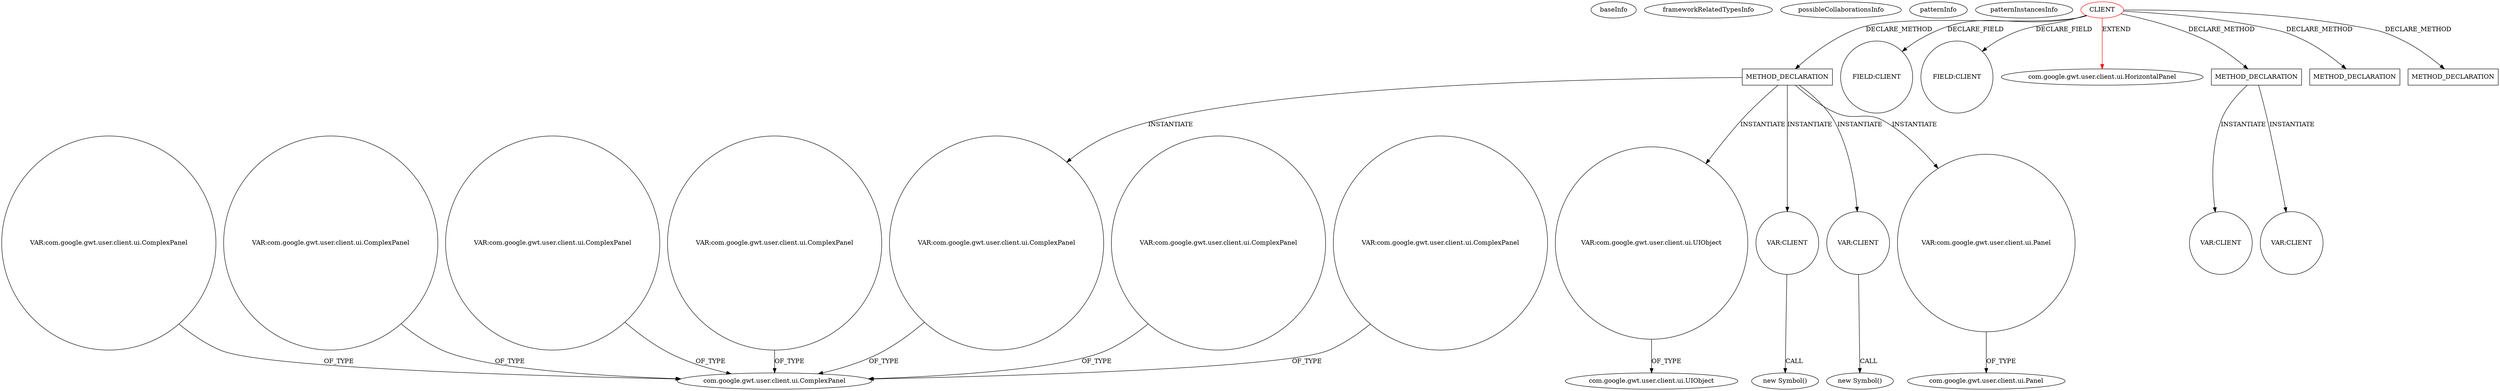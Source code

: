 digraph {
baseInfo[graphId=838,category="pattern",isAnonymous=false,possibleRelation=false]
frameworkRelatedTypesInfo[0="com.google.gwt.user.client.ui.HorizontalPanel"]
possibleCollaborationsInfo[]
patternInfo[frequency=2.0,patternRootClient=0]
patternInstancesInfo[0="luxferrari-AlgebrApp~/luxferrari-AlgebrApp/AlgebrApp-master/AlgebrApp/src/org/luxferrari/algebrapp/client/SubPolynomial.java~SubPolynomial~3660",1="luxferrari-AlgebrApp~/luxferrari-AlgebrApp/AlgebrApp-master/AlgebrApp/src/org/luxferrari/algebrapp/client/Product.java~Product~3664"]
17[label="new Symbol()",vertexType="CONSTRUCTOR_CALL",isFrameworkType=false]
18[label="VAR:CLIENT",vertexType="VARIABLE_EXPRESION",isFrameworkType=false,shape=circle]
7[label="METHOD_DECLARATION",vertexType="CLIENT_METHOD_DECLARATION",isFrameworkType=false,shape=box]
8[label="VAR:com.google.gwt.user.client.ui.Panel",vertexType="VARIABLE_EXPRESION",isFrameworkType=false,shape=circle]
87[label="VAR:com.google.gwt.user.client.ui.UIObject",vertexType="VARIABLE_EXPRESION",isFrameworkType=false,shape=circle]
0[label="CLIENT",vertexType="ROOT_CLIENT_CLASS_DECLARATION",isFrameworkType=false,color=red]
10[label="com.google.gwt.user.client.ui.Panel",vertexType="FRAMEWORK_CLASS_TYPE",isFrameworkType=false]
23[label="com.google.gwt.user.client.ui.UIObject",vertexType="FRAMEWORK_CLASS_TYPE",isFrameworkType=false]
2[label="FIELD:CLIENT",vertexType="FIELD_DECLARATION",isFrameworkType=false,shape=circle]
5[label="FIELD:CLIENT",vertexType="FIELD_DECLARATION",isFrameworkType=false,shape=circle]
34[label="VAR:CLIENT",vertexType="VARIABLE_EXPRESION",isFrameworkType=false,shape=circle]
14[label="VAR:com.google.gwt.user.client.ui.ComplexPanel",vertexType="VARIABLE_EXPRESION",isFrameworkType=false,shape=circle]
1[label="com.google.gwt.user.client.ui.HorizontalPanel",vertexType="FRAMEWORK_CLASS_TYPE",isFrameworkType=false]
33[label="new Symbol()",vertexType="CONSTRUCTOR_CALL",isFrameworkType=false]
16[label="com.google.gwt.user.client.ui.ComplexPanel",vertexType="FRAMEWORK_CLASS_TYPE",isFrameworkType=false]
162[label="VAR:com.google.gwt.user.client.ui.ComplexPanel",vertexType="VARIABLE_EXPRESION",isFrameworkType=false,shape=circle]
121[label="VAR:com.google.gwt.user.client.ui.ComplexPanel",vertexType="VARIABLE_EXPRESION",isFrameworkType=false,shape=circle]
171[label="VAR:com.google.gwt.user.client.ui.ComplexPanel",vertexType="VARIABLE_EXPRESION",isFrameworkType=false,shape=circle]
165[label="VAR:com.google.gwt.user.client.ui.ComplexPanel",vertexType="VARIABLE_EXPRESION",isFrameworkType=false,shape=circle]
111[label="VAR:com.google.gwt.user.client.ui.ComplexPanel",vertexType="VARIABLE_EXPRESION",isFrameworkType=false,shape=circle]
174[label="VAR:com.google.gwt.user.client.ui.ComplexPanel",vertexType="VARIABLE_EXPRESION",isFrameworkType=false,shape=circle]
137[label="METHOD_DECLARATION",vertexType="CLIENT_METHOD_DECLARATION",isFrameworkType=false,shape=box]
152[label="VAR:CLIENT",vertexType="VARIABLE_EXPRESION",isFrameworkType=false,shape=circle]
100[label="METHOD_DECLARATION",vertexType="CLIENT_METHOD_DECLARATION",isFrameworkType=false,shape=box]
146[label="VAR:CLIENT",vertexType="VARIABLE_EXPRESION",isFrameworkType=false,shape=circle]
98[label="METHOD_DECLARATION",vertexType="CLIENT_METHOD_DECLARATION",isFrameworkType=false,shape=box]
0->2[label="DECLARE_FIELD"]
137->152[label="INSTANTIATE"]
7->34[label="INSTANTIATE"]
0->5[label="DECLARE_FIELD"]
121->16[label="OF_TYPE"]
0->1[label="EXTEND",color=red]
8->10[label="OF_TYPE"]
165->16[label="OF_TYPE"]
171->16[label="OF_TYPE"]
7->14[label="INSTANTIATE"]
87->23[label="OF_TYPE"]
0->98[label="DECLARE_METHOD"]
34->33[label="CALL"]
111->16[label="OF_TYPE"]
14->16[label="OF_TYPE"]
162->16[label="OF_TYPE"]
7->87[label="INSTANTIATE"]
18->17[label="CALL"]
137->146[label="INSTANTIATE"]
0->7[label="DECLARE_METHOD"]
7->8[label="INSTANTIATE"]
0->137[label="DECLARE_METHOD"]
174->16[label="OF_TYPE"]
0->100[label="DECLARE_METHOD"]
7->18[label="INSTANTIATE"]
}
